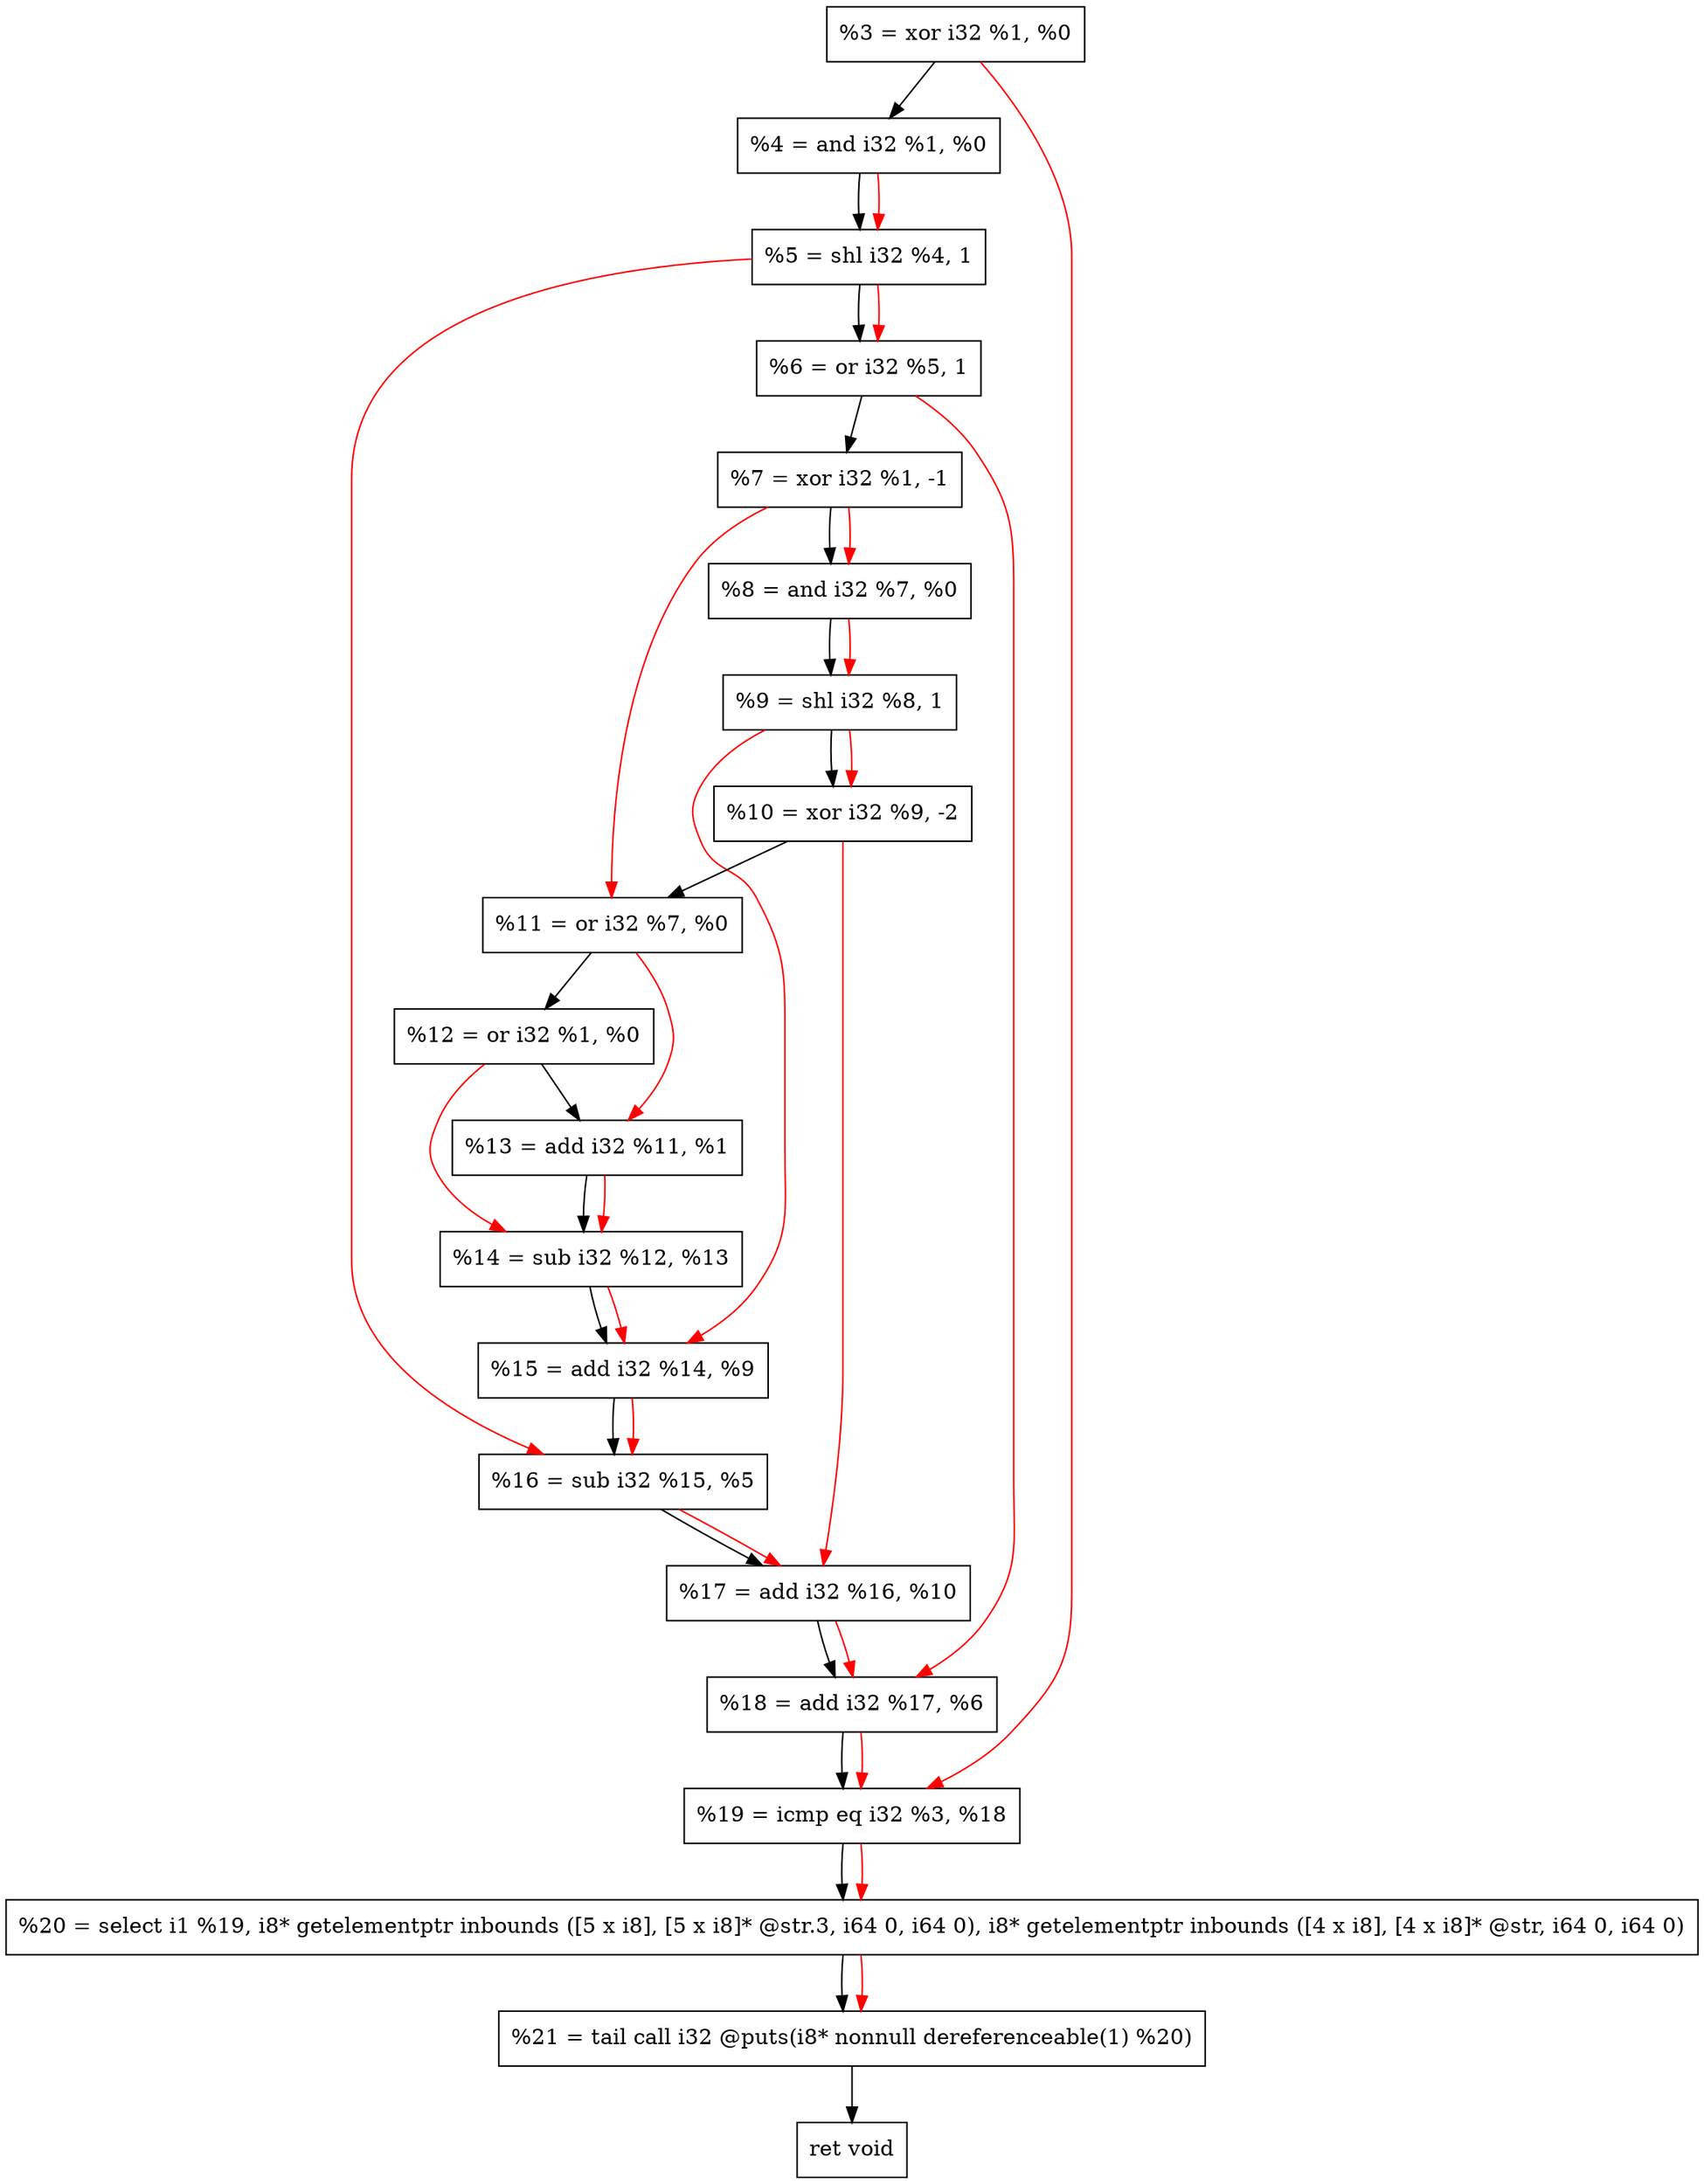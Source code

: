 digraph "DFG for'crackme' function" {
	Node0x1e1a3f0[shape=record, label="  %3 = xor i32 %1, %0"];
	Node0x1e1a460[shape=record, label="  %4 = and i32 %1, %0"];
	Node0x1e1ab30[shape=record, label="  %5 = shl i32 %4, 1"];
	Node0x1e1aba0[shape=record, label="  %6 = or i32 %5, 1"];
	Node0x1e1ac40[shape=record, label="  %7 = xor i32 %1, -1"];
	Node0x1e1acb0[shape=record, label="  %8 = and i32 %7, %0"];
	Node0x1e1ad20[shape=record, label="  %9 = shl i32 %8, 1"];
	Node0x1e1adc0[shape=record, label="  %10 = xor i32 %9, -2"];
	Node0x1e1ae30[shape=record, label="  %11 = or i32 %7, %0"];
	Node0x1e1aea0[shape=record, label="  %12 = or i32 %1, %0"];
	Node0x1e1af10[shape=record, label="  %13 = add i32 %11, %1"];
	Node0x1e1af80[shape=record, label="  %14 = sub i32 %12, %13"];
	Node0x1e1aff0[shape=record, label="  %15 = add i32 %14, %9"];
	Node0x1e1b060[shape=record, label="  %16 = sub i32 %15, %5"];
	Node0x1e1b0d0[shape=record, label="  %17 = add i32 %16, %10"];
	Node0x1e1b140[shape=record, label="  %18 = add i32 %17, %6"];
	Node0x1e1b1b0[shape=record, label="  %19 = icmp eq i32 %3, %18"];
	Node0x1dbb268[shape=record, label="  %20 = select i1 %19, i8* getelementptr inbounds ([5 x i8], [5 x i8]* @str.3, i64 0, i64 0), i8* getelementptr inbounds ([4 x i8], [4 x i8]* @str, i64 0, i64 0)"];
	Node0x1e1b650[shape=record, label="  %21 = tail call i32 @puts(i8* nonnull dereferenceable(1) %20)"];
	Node0x1e1b6a0[shape=record, label="  ret void"];
	Node0x1e1a3f0 -> Node0x1e1a460;
	Node0x1e1a460 -> Node0x1e1ab30;
	Node0x1e1ab30 -> Node0x1e1aba0;
	Node0x1e1aba0 -> Node0x1e1ac40;
	Node0x1e1ac40 -> Node0x1e1acb0;
	Node0x1e1acb0 -> Node0x1e1ad20;
	Node0x1e1ad20 -> Node0x1e1adc0;
	Node0x1e1adc0 -> Node0x1e1ae30;
	Node0x1e1ae30 -> Node0x1e1aea0;
	Node0x1e1aea0 -> Node0x1e1af10;
	Node0x1e1af10 -> Node0x1e1af80;
	Node0x1e1af80 -> Node0x1e1aff0;
	Node0x1e1aff0 -> Node0x1e1b060;
	Node0x1e1b060 -> Node0x1e1b0d0;
	Node0x1e1b0d0 -> Node0x1e1b140;
	Node0x1e1b140 -> Node0x1e1b1b0;
	Node0x1e1b1b0 -> Node0x1dbb268;
	Node0x1dbb268 -> Node0x1e1b650;
	Node0x1e1b650 -> Node0x1e1b6a0;
edge [color=red]
	Node0x1e1a460 -> Node0x1e1ab30;
	Node0x1e1ab30 -> Node0x1e1aba0;
	Node0x1e1ac40 -> Node0x1e1acb0;
	Node0x1e1acb0 -> Node0x1e1ad20;
	Node0x1e1ad20 -> Node0x1e1adc0;
	Node0x1e1ac40 -> Node0x1e1ae30;
	Node0x1e1ae30 -> Node0x1e1af10;
	Node0x1e1aea0 -> Node0x1e1af80;
	Node0x1e1af10 -> Node0x1e1af80;
	Node0x1e1af80 -> Node0x1e1aff0;
	Node0x1e1ad20 -> Node0x1e1aff0;
	Node0x1e1aff0 -> Node0x1e1b060;
	Node0x1e1ab30 -> Node0x1e1b060;
	Node0x1e1b060 -> Node0x1e1b0d0;
	Node0x1e1adc0 -> Node0x1e1b0d0;
	Node0x1e1b0d0 -> Node0x1e1b140;
	Node0x1e1aba0 -> Node0x1e1b140;
	Node0x1e1a3f0 -> Node0x1e1b1b0;
	Node0x1e1b140 -> Node0x1e1b1b0;
	Node0x1e1b1b0 -> Node0x1dbb268;
	Node0x1dbb268 -> Node0x1e1b650;
}
